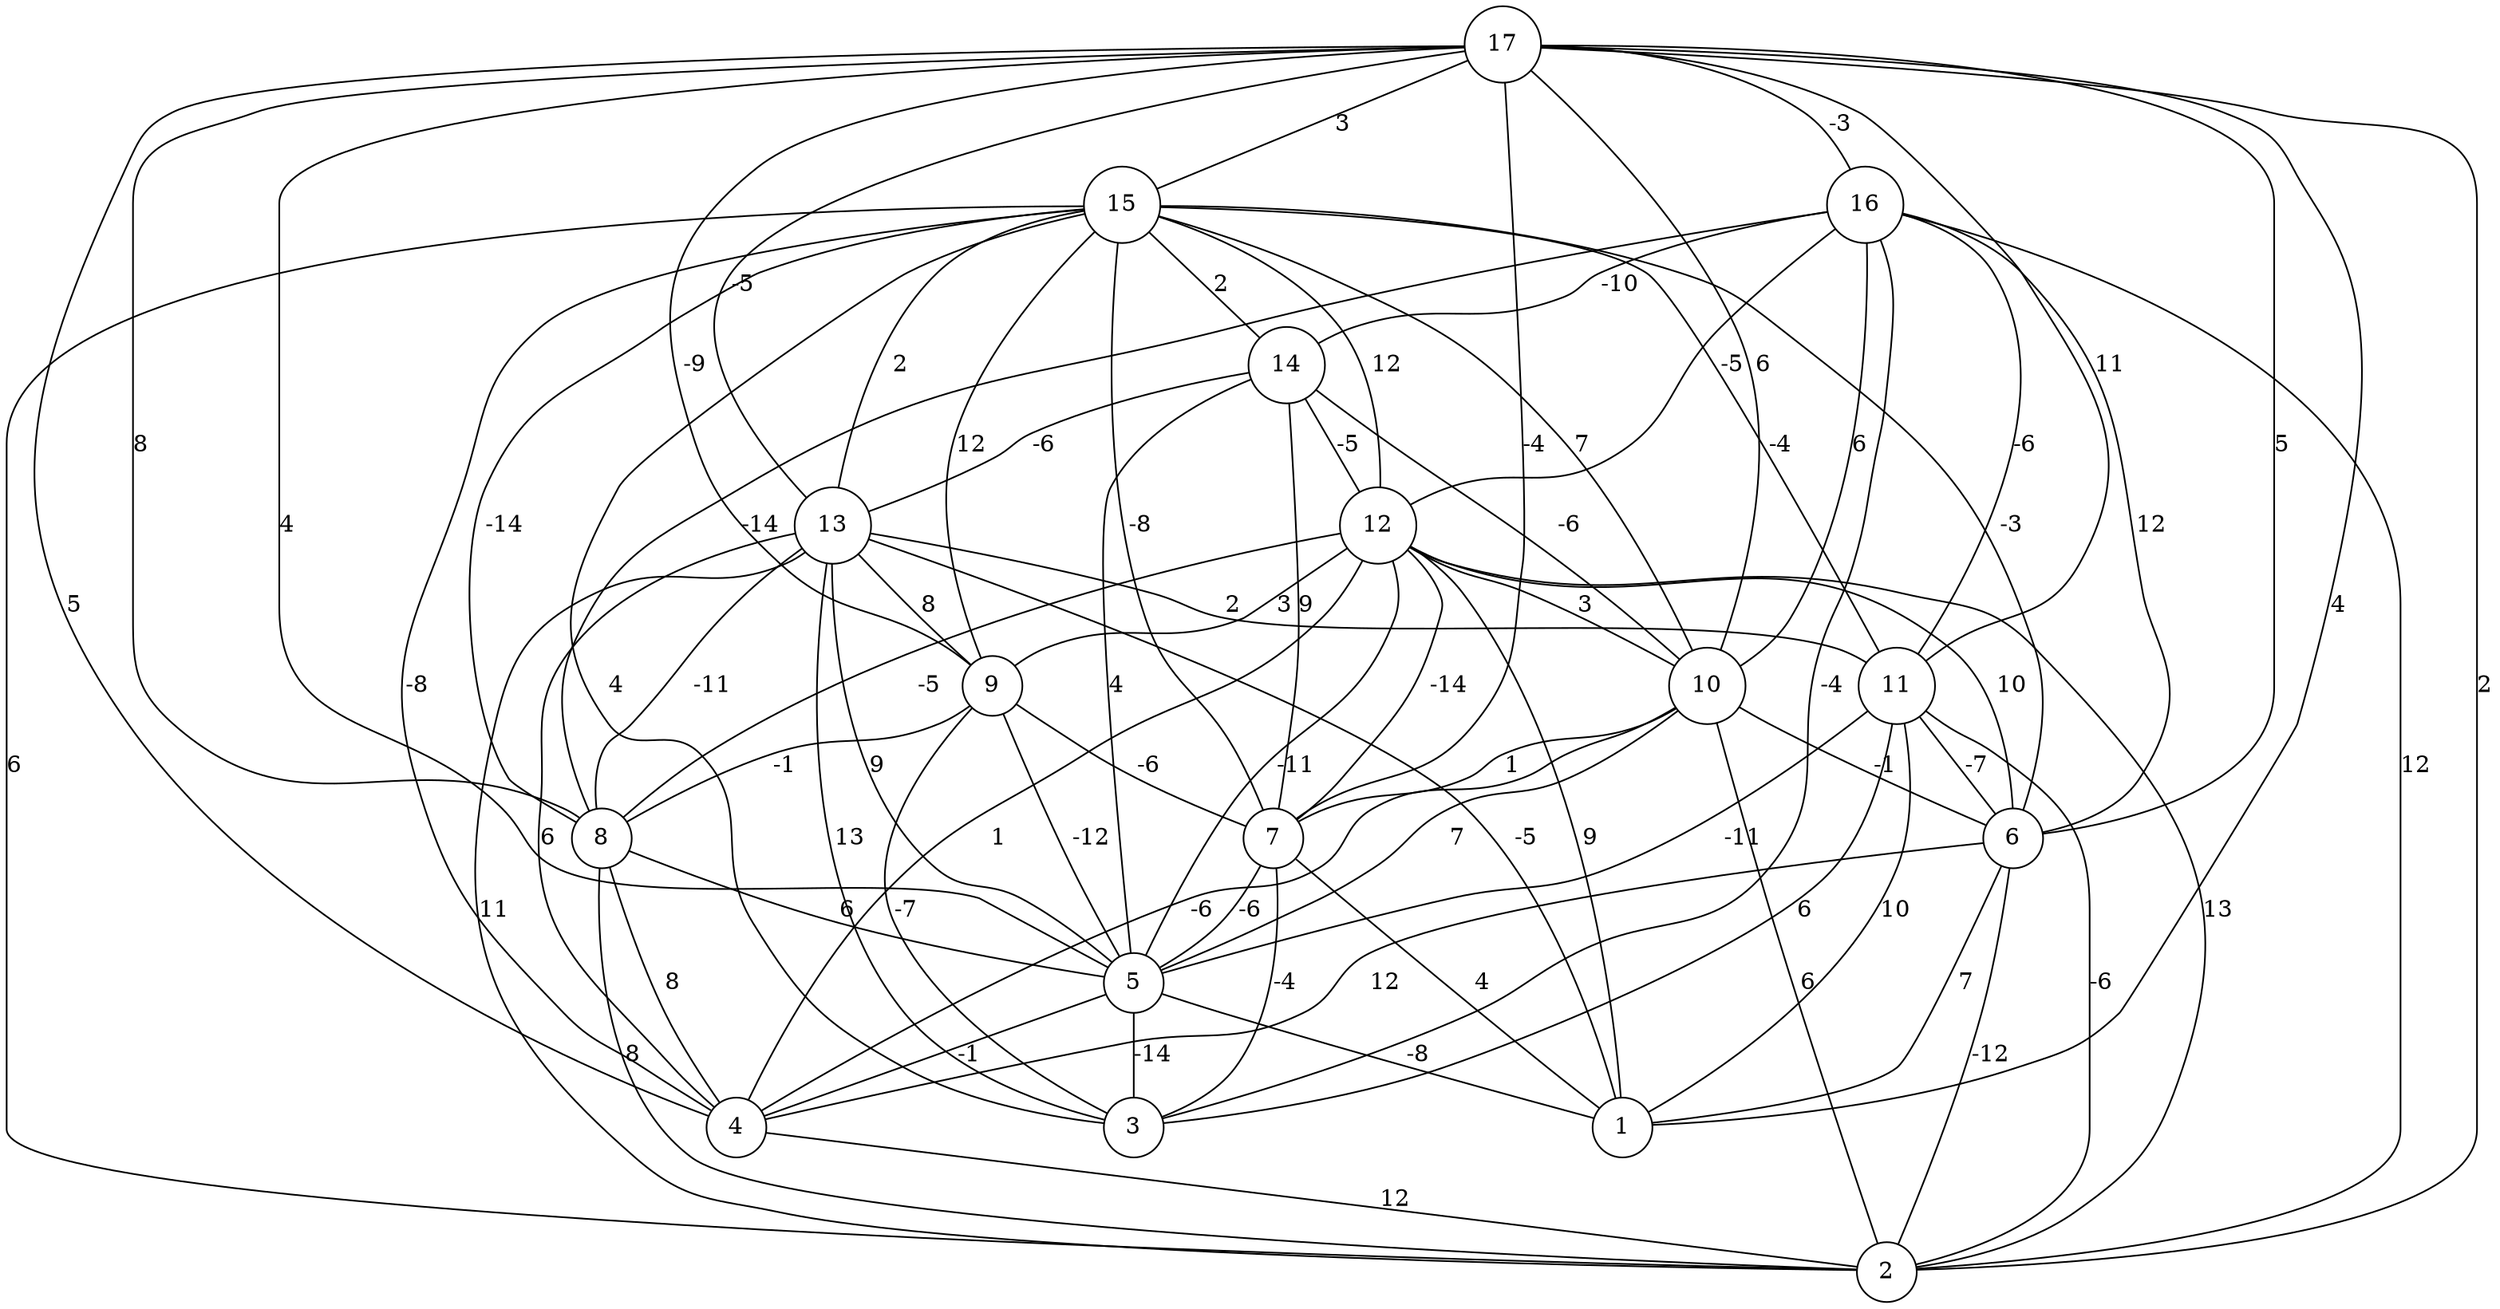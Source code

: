 graph { 
	 fontname="Helvetica,Arial,sans-serif" 
	 node [shape = circle]; 
	 17 -- 1 [label = "4"];
	 17 -- 2 [label = "2"];
	 17 -- 4 [label = "5"];
	 17 -- 5 [label = "4"];
	 17 -- 6 [label = "5"];
	 17 -- 7 [label = "-4"];
	 17 -- 8 [label = "8"];
	 17 -- 9 [label = "-9"];
	 17 -- 10 [label = "6"];
	 17 -- 11 [label = "11"];
	 17 -- 13 [label = "-5"];
	 17 -- 15 [label = "3"];
	 17 -- 16 [label = "-3"];
	 16 -- 2 [label = "12"];
	 16 -- 3 [label = "-4"];
	 16 -- 6 [label = "12"];
	 16 -- 8 [label = "-14"];
	 16 -- 10 [label = "6"];
	 16 -- 11 [label = "-6"];
	 16 -- 12 [label = "-5"];
	 16 -- 14 [label = "-10"];
	 15 -- 2 [label = "6"];
	 15 -- 3 [label = "4"];
	 15 -- 4 [label = "-8"];
	 15 -- 6 [label = "-3"];
	 15 -- 7 [label = "-8"];
	 15 -- 8 [label = "-14"];
	 15 -- 9 [label = "12"];
	 15 -- 10 [label = "7"];
	 15 -- 11 [label = "-4"];
	 15 -- 12 [label = "12"];
	 15 -- 13 [label = "2"];
	 15 -- 14 [label = "2"];
	 14 -- 5 [label = "4"];
	 14 -- 7 [label = "9"];
	 14 -- 10 [label = "-6"];
	 14 -- 12 [label = "-5"];
	 14 -- 13 [label = "-6"];
	 13 -- 1 [label = "-5"];
	 13 -- 2 [label = "11"];
	 13 -- 3 [label = "13"];
	 13 -- 4 [label = "6"];
	 13 -- 5 [label = "9"];
	 13 -- 8 [label = "-11"];
	 13 -- 9 [label = "8"];
	 13 -- 11 [label = "2"];
	 12 -- 1 [label = "9"];
	 12 -- 2 [label = "13"];
	 12 -- 4 [label = "1"];
	 12 -- 5 [label = "-11"];
	 12 -- 6 [label = "10"];
	 12 -- 7 [label = "-14"];
	 12 -- 8 [label = "-5"];
	 12 -- 9 [label = "3"];
	 12 -- 10 [label = "3"];
	 11 -- 1 [label = "10"];
	 11 -- 2 [label = "-6"];
	 11 -- 3 [label = "6"];
	 11 -- 5 [label = "-11"];
	 11 -- 6 [label = "-7"];
	 10 -- 2 [label = "6"];
	 10 -- 4 [label = "-6"];
	 10 -- 5 [label = "7"];
	 10 -- 6 [label = "-1"];
	 10 -- 7 [label = "1"];
	 9 -- 3 [label = "-7"];
	 9 -- 5 [label = "-12"];
	 9 -- 7 [label = "-6"];
	 9 -- 8 [label = "-1"];
	 8 -- 2 [label = "8"];
	 8 -- 4 [label = "8"];
	 8 -- 5 [label = "6"];
	 7 -- 1 [label = "4"];
	 7 -- 3 [label = "-4"];
	 7 -- 5 [label = "-6"];
	 6 -- 1 [label = "7"];
	 6 -- 2 [label = "-12"];
	 6 -- 4 [label = "12"];
	 5 -- 1 [label = "-8"];
	 5 -- 3 [label = "-14"];
	 5 -- 4 [label = "-1"];
	 4 -- 2 [label = "12"];
	 1;
	 2;
	 3;
	 4;
	 5;
	 6;
	 7;
	 8;
	 9;
	 10;
	 11;
	 12;
	 13;
	 14;
	 15;
	 16;
	 17;
}
